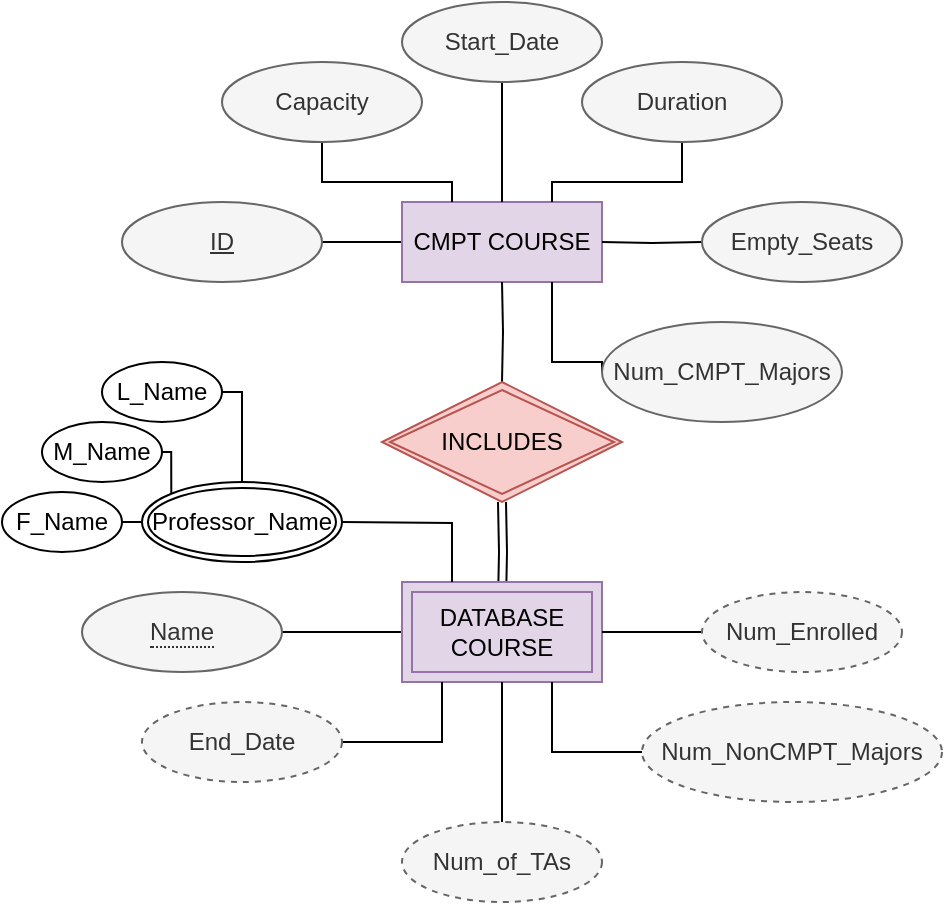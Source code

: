 <mxfile version="14.2.7" type="github">
  <diagram id="lSW7NSgYIso6y6-4s6h7" name="Page-1">
    <mxGraphModel dx="782" dy="688" grid="1" gridSize="10" guides="1" tooltips="1" connect="1" arrows="1" fold="1" page="1" pageScale="1" pageWidth="850" pageHeight="1100" math="0" shadow="0">
      <root>
        <mxCell id="0" />
        <mxCell id="1" parent="0" />
        <mxCell id="Vi-Z4FJsbTGi54coGlQb-3" style="edgeStyle=orthogonalEdgeStyle;rounded=0;orthogonalLoop=1;jettySize=auto;html=1;endArrow=none;endFill=0;entryX=0;entryY=0.5;entryDx=0;entryDy=0;" parent="1" source="Vi-Z4FJsbTGi54coGlQb-2" target="Vi-Z4FJsbTGi54coGlQb-6" edge="1">
          <mxGeometry relative="1" as="geometry">
            <mxPoint x="400" y="260" as="targetPoint" />
          </mxGeometry>
        </mxCell>
        <mxCell id="Vi-Z4FJsbTGi54coGlQb-2" value="ID" style="ellipse;whiteSpace=wrap;html=1;align=center;fontStyle=4;fillColor=#f5f5f5;strokeColor=#666666;fontColor=#333333;" parent="1" vertex="1">
          <mxGeometry x="250" y="170" width="100" height="40" as="geometry" />
        </mxCell>
        <mxCell id="Vi-Z4FJsbTGi54coGlQb-13" style="edgeStyle=orthogonalEdgeStyle;rounded=0;orthogonalLoop=1;jettySize=auto;html=1;entryX=0.5;entryY=1;entryDx=0;entryDy=0;endArrow=none;endFill=0;shape=link;" parent="1" target="Vi-Z4FJsbTGi54coGlQb-11" edge="1">
          <mxGeometry relative="1" as="geometry">
            <mxPoint x="440" y="370" as="sourcePoint" />
          </mxGeometry>
        </mxCell>
        <mxCell id="Vi-Z4FJsbTGi54coGlQb-6" value="CMPT COURSE" style="whiteSpace=wrap;html=1;align=center;fillColor=#e1d5e7;strokeColor=#9673a6;" parent="1" vertex="1">
          <mxGeometry x="390" y="170" width="100" height="40" as="geometry" />
        </mxCell>
        <mxCell id="Vi-Z4FJsbTGi54coGlQb-8" style="edgeStyle=orthogonalEdgeStyle;rounded=0;orthogonalLoop=1;jettySize=auto;html=1;exitX=0.5;exitY=0;exitDx=0;exitDy=0;endArrow=none;endFill=0;" parent="1" target="Vi-Z4FJsbTGi54coGlQb-6" edge="1">
          <mxGeometry relative="1" as="geometry">
            <mxPoint x="440" y="260" as="sourcePoint" />
          </mxGeometry>
        </mxCell>
        <mxCell id="Vi-Z4FJsbTGi54coGlQb-11" value="INCLUDES" style="shape=rhombus;double=1;perimeter=rhombusPerimeter;whiteSpace=wrap;html=1;align=center;fillColor=#f8cecc;strokeColor=#b85450;" parent="1" vertex="1">
          <mxGeometry x="380" y="260" width="120" height="60" as="geometry" />
        </mxCell>
        <mxCell id="Vi-Z4FJsbTGi54coGlQb-41" style="edgeStyle=orthogonalEdgeStyle;rounded=0;orthogonalLoop=1;jettySize=auto;html=1;endArrow=none;endFill=0;" parent="1" source="Vi-Z4FJsbTGi54coGlQb-16" target="Vi-Z4FJsbTGi54coGlQb-21" edge="1">
          <mxGeometry relative="1" as="geometry" />
        </mxCell>
        <mxCell id="Vi-Z4FJsbTGi54coGlQb-16" value="&lt;span style=&quot;border-bottom: 1px dotted&quot;&gt;Name&lt;br&gt;&lt;/span&gt;" style="ellipse;whiteSpace=wrap;html=1;align=center;fillColor=#f5f5f5;strokeColor=#666666;fontColor=#333333;" parent="1" vertex="1">
          <mxGeometry x="230" y="365" width="100" height="40" as="geometry" />
        </mxCell>
        <mxCell id="Vi-Z4FJsbTGi54coGlQb-18" value="" style="edgeStyle=orthogonalEdgeStyle;rounded=0;orthogonalLoop=1;jettySize=auto;html=1;endArrow=none;endFill=0;" parent="1" source="Vi-Z4FJsbTGi54coGlQb-17" target="Vi-Z4FJsbTGi54coGlQb-6" edge="1">
          <mxGeometry relative="1" as="geometry" />
        </mxCell>
        <mxCell id="Vi-Z4FJsbTGi54coGlQb-17" value="Start_Date" style="ellipse;whiteSpace=wrap;html=1;align=center;fillColor=#f5f5f5;strokeColor=#666666;fontColor=#333333;" parent="1" vertex="1">
          <mxGeometry x="390" y="70" width="100" height="40" as="geometry" />
        </mxCell>
        <mxCell id="Vi-Z4FJsbTGi54coGlQb-20" style="edgeStyle=orthogonalEdgeStyle;rounded=0;orthogonalLoop=1;jettySize=auto;html=1;entryX=0.75;entryY=0;entryDx=0;entryDy=0;endArrow=none;endFill=0;exitX=0.5;exitY=1;exitDx=0;exitDy=0;" parent="1" source="Vi-Z4FJsbTGi54coGlQb-19" target="Vi-Z4FJsbTGi54coGlQb-6" edge="1">
          <mxGeometry relative="1" as="geometry" />
        </mxCell>
        <mxCell id="Vi-Z4FJsbTGi54coGlQb-19" value="Duration" style="ellipse;whiteSpace=wrap;html=1;align=center;fillColor=#f5f5f5;strokeColor=#666666;fontColor=#333333;" parent="1" vertex="1">
          <mxGeometry x="480" y="100" width="100" height="40" as="geometry" />
        </mxCell>
        <mxCell id="Vi-Z4FJsbTGi54coGlQb-21" value="DATABASE COURSE" style="shape=ext;margin=3;double=1;whiteSpace=wrap;html=1;align=center;fillColor=#e1d5e7;strokeColor=#9673a6;" parent="1" vertex="1">
          <mxGeometry x="390" y="360" width="100" height="50" as="geometry" />
        </mxCell>
        <mxCell id="Vi-Z4FJsbTGi54coGlQb-24" style="edgeStyle=orthogonalEdgeStyle;rounded=0;orthogonalLoop=1;jettySize=auto;html=1;endArrow=none;endFill=0;entryX=1;entryY=0.5;entryDx=0;entryDy=0;" parent="1" target="Vi-Z4FJsbTGi54coGlQb-6" edge="1">
          <mxGeometry relative="1" as="geometry">
            <mxPoint x="510" y="190" as="targetPoint" />
            <mxPoint x="540" y="190" as="sourcePoint" />
          </mxGeometry>
        </mxCell>
        <mxCell id="Vi-Z4FJsbTGi54coGlQb-25" value="&lt;div&gt;Empty_Seats&lt;/div&gt;" style="ellipse;whiteSpace=wrap;html=1;align=center;fillColor=#f5f5f5;strokeColor=#666666;fontColor=#333333;" parent="1" vertex="1">
          <mxGeometry x="540" y="170" width="100" height="40" as="geometry" />
        </mxCell>
        <mxCell id="Vi-Z4FJsbTGi54coGlQb-28" style="edgeStyle=orthogonalEdgeStyle;rounded=0;orthogonalLoop=1;jettySize=auto;html=1;entryX=0.25;entryY=0;entryDx=0;entryDy=0;endArrow=none;endFill=0;" parent="1" source="Vi-Z4FJsbTGi54coGlQb-26" target="Vi-Z4FJsbTGi54coGlQb-6" edge="1">
          <mxGeometry relative="1" as="geometry" />
        </mxCell>
        <mxCell id="Vi-Z4FJsbTGi54coGlQb-26" value="Capacity" style="ellipse;whiteSpace=wrap;html=1;align=center;fillColor=#f5f5f5;strokeColor=#666666;fontColor=#333333;" parent="1" vertex="1">
          <mxGeometry x="300" y="100" width="100" height="40" as="geometry" />
        </mxCell>
        <mxCell id="Vi-Z4FJsbTGi54coGlQb-30" style="edgeStyle=orthogonalEdgeStyle;rounded=0;orthogonalLoop=1;jettySize=auto;html=1;endArrow=none;endFill=0;exitX=1;exitY=0.5;exitDx=0;exitDy=0;" parent="1" source="Vi-Z4FJsbTGi54coGlQb-29" target="Vi-Z4FJsbTGi54coGlQb-21" edge="1">
          <mxGeometry relative="1" as="geometry">
            <Array as="points">
              <mxPoint x="410" y="440" />
            </Array>
          </mxGeometry>
        </mxCell>
        <mxCell id="Vi-Z4FJsbTGi54coGlQb-29" value="End_Date" style="ellipse;whiteSpace=wrap;html=1;align=center;dashed=1;fillColor=#f5f5f5;strokeColor=#666666;fontColor=#333333;" parent="1" vertex="1">
          <mxGeometry x="260" y="420" width="100" height="40" as="geometry" />
        </mxCell>
        <mxCell id="Vi-Z4FJsbTGi54coGlQb-32" style="edgeStyle=orthogonalEdgeStyle;rounded=0;orthogonalLoop=1;jettySize=auto;html=1;entryX=1;entryY=0.5;entryDx=0;entryDy=0;endArrow=none;endFill=0;" parent="1" source="Vi-Z4FJsbTGi54coGlQb-31" target="Vi-Z4FJsbTGi54coGlQb-21" edge="1">
          <mxGeometry relative="1" as="geometry" />
        </mxCell>
        <mxCell id="Vi-Z4FJsbTGi54coGlQb-31" value="Num_Enrolled" style="ellipse;whiteSpace=wrap;html=1;align=center;dashed=1;fillColor=#f5f5f5;strokeColor=#666666;fontColor=#333333;" parent="1" vertex="1">
          <mxGeometry x="540" y="365" width="100" height="40" as="geometry" />
        </mxCell>
        <mxCell id="Vi-Z4FJsbTGi54coGlQb-34" style="edgeStyle=orthogonalEdgeStyle;rounded=0;orthogonalLoop=1;jettySize=auto;html=1;entryX=0.75;entryY=1;entryDx=0;entryDy=0;endArrow=none;endFill=0;" parent="1" source="Vi-Z4FJsbTGi54coGlQb-33" target="Vi-Z4FJsbTGi54coGlQb-21" edge="1">
          <mxGeometry relative="1" as="geometry" />
        </mxCell>
        <mxCell id="Vi-Z4FJsbTGi54coGlQb-33" value="&lt;div&gt;Num_NonCMPT_Majors&lt;/div&gt;" style="ellipse;whiteSpace=wrap;html=1;align=center;dashed=1;fillColor=#f5f5f5;strokeColor=#666666;fontColor=#333333;" parent="1" vertex="1">
          <mxGeometry x="510" y="420" width="150" height="50" as="geometry" />
        </mxCell>
        <mxCell id="Vi-Z4FJsbTGi54coGlQb-37" style="edgeStyle=orthogonalEdgeStyle;rounded=0;orthogonalLoop=1;jettySize=auto;html=1;entryX=0.75;entryY=1;entryDx=0;entryDy=0;endArrow=none;endFill=0;exitX=0;exitY=0.5;exitDx=0;exitDy=0;" parent="1" source="Vi-Z4FJsbTGi54coGlQb-35" target="Vi-Z4FJsbTGi54coGlQb-6" edge="1">
          <mxGeometry relative="1" as="geometry">
            <Array as="points">
              <mxPoint x="465" y="250" />
            </Array>
          </mxGeometry>
        </mxCell>
        <mxCell id="Vi-Z4FJsbTGi54coGlQb-35" value="Num_CMPT_Majors" style="ellipse;whiteSpace=wrap;html=1;align=center;fillColor=#f5f5f5;strokeColor=#666666;fontColor=#333333;" parent="1" vertex="1">
          <mxGeometry x="490" y="230" width="120" height="50" as="geometry" />
        </mxCell>
        <mxCell id="Vi-Z4FJsbTGi54coGlQb-43" style="edgeStyle=orthogonalEdgeStyle;rounded=0;orthogonalLoop=1;jettySize=auto;html=1;exitX=0.5;exitY=0;exitDx=0;exitDy=0;entryX=0.5;entryY=1;entryDx=0;entryDy=0;endArrow=none;endFill=0;" parent="1" source="Vi-Z4FJsbTGi54coGlQb-39" target="Vi-Z4FJsbTGi54coGlQb-21" edge="1">
          <mxGeometry relative="1" as="geometry" />
        </mxCell>
        <mxCell id="Vi-Z4FJsbTGi54coGlQb-39" value="Num_of_TAs" style="ellipse;whiteSpace=wrap;html=1;align=center;dashed=1;fillColor=#f5f5f5;strokeColor=#666666;fontColor=#333333;" parent="1" vertex="1">
          <mxGeometry x="390" y="480" width="100" height="40" as="geometry" />
        </mxCell>
        <mxCell id="AP8QVLv6Lxa8hrq2SJS7-2" style="edgeStyle=orthogonalEdgeStyle;rounded=0;orthogonalLoop=1;jettySize=auto;html=1;entryX=0.25;entryY=0;entryDx=0;entryDy=0;endArrow=none;endFill=0;" edge="1" parent="1" target="Vi-Z4FJsbTGi54coGlQb-21">
          <mxGeometry relative="1" as="geometry">
            <mxPoint x="360" y="330" as="sourcePoint" />
          </mxGeometry>
        </mxCell>
        <mxCell id="AP8QVLv6Lxa8hrq2SJS7-3" value="&lt;div&gt;Professor_Name&lt;/div&gt;" style="ellipse;shape=doubleEllipse;margin=3;whiteSpace=wrap;html=1;align=center;" vertex="1" parent="1">
          <mxGeometry x="260" y="310" width="100" height="40" as="geometry" />
        </mxCell>
        <mxCell id="AP8QVLv6Lxa8hrq2SJS7-11" style="edgeStyle=orthogonalEdgeStyle;rounded=0;orthogonalLoop=1;jettySize=auto;html=1;exitX=1;exitY=0.5;exitDx=0;exitDy=0;entryX=0;entryY=0.5;entryDx=0;entryDy=0;endArrow=none;endFill=0;" edge="1" parent="1" source="AP8QVLv6Lxa8hrq2SJS7-4" target="AP8QVLv6Lxa8hrq2SJS7-3">
          <mxGeometry relative="1" as="geometry" />
        </mxCell>
        <mxCell id="AP8QVLv6Lxa8hrq2SJS7-4" value="F_Name" style="ellipse;whiteSpace=wrap;html=1;align=center;" vertex="1" parent="1">
          <mxGeometry x="190" y="315" width="60" height="30" as="geometry" />
        </mxCell>
        <mxCell id="AP8QVLv6Lxa8hrq2SJS7-13" style="edgeStyle=orthogonalEdgeStyle;rounded=0;orthogonalLoop=1;jettySize=auto;html=1;exitX=1;exitY=0.5;exitDx=0;exitDy=0;entryX=0;entryY=0;entryDx=0;entryDy=0;endArrow=none;endFill=0;" edge="1" parent="1" source="AP8QVLv6Lxa8hrq2SJS7-5" target="AP8QVLv6Lxa8hrq2SJS7-3">
          <mxGeometry relative="1" as="geometry" />
        </mxCell>
        <mxCell id="AP8QVLv6Lxa8hrq2SJS7-5" value="M_Name" style="ellipse;whiteSpace=wrap;html=1;align=center;" vertex="1" parent="1">
          <mxGeometry x="210" y="280" width="60" height="30" as="geometry" />
        </mxCell>
        <mxCell id="AP8QVLv6Lxa8hrq2SJS7-12" style="edgeStyle=orthogonalEdgeStyle;rounded=0;orthogonalLoop=1;jettySize=auto;html=1;exitX=1;exitY=0.5;exitDx=0;exitDy=0;entryX=0.5;entryY=0;entryDx=0;entryDy=0;endArrow=none;endFill=0;" edge="1" parent="1" source="AP8QVLv6Lxa8hrq2SJS7-6" target="AP8QVLv6Lxa8hrq2SJS7-3">
          <mxGeometry relative="1" as="geometry">
            <Array as="points">
              <mxPoint x="310" y="265" />
            </Array>
          </mxGeometry>
        </mxCell>
        <mxCell id="AP8QVLv6Lxa8hrq2SJS7-6" value="L_Name" style="ellipse;whiteSpace=wrap;html=1;align=center;" vertex="1" parent="1">
          <mxGeometry x="240" y="250" width="60" height="30" as="geometry" />
        </mxCell>
      </root>
    </mxGraphModel>
  </diagram>
</mxfile>
